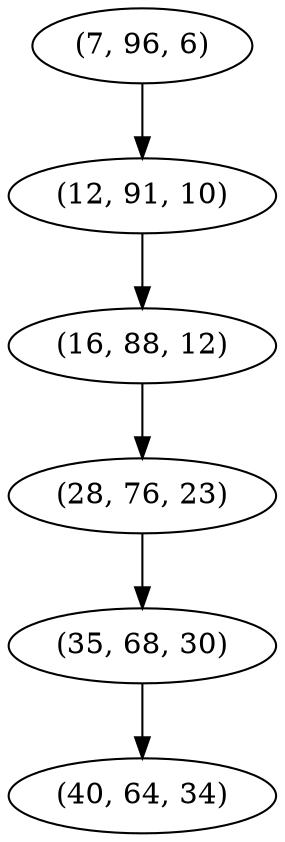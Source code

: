 digraph tree {
    "(7, 96, 6)";
    "(12, 91, 10)";
    "(16, 88, 12)";
    "(28, 76, 23)";
    "(35, 68, 30)";
    "(40, 64, 34)";
    "(7, 96, 6)" -> "(12, 91, 10)";
    "(12, 91, 10)" -> "(16, 88, 12)";
    "(16, 88, 12)" -> "(28, 76, 23)";
    "(28, 76, 23)" -> "(35, 68, 30)";
    "(35, 68, 30)" -> "(40, 64, 34)";
}
